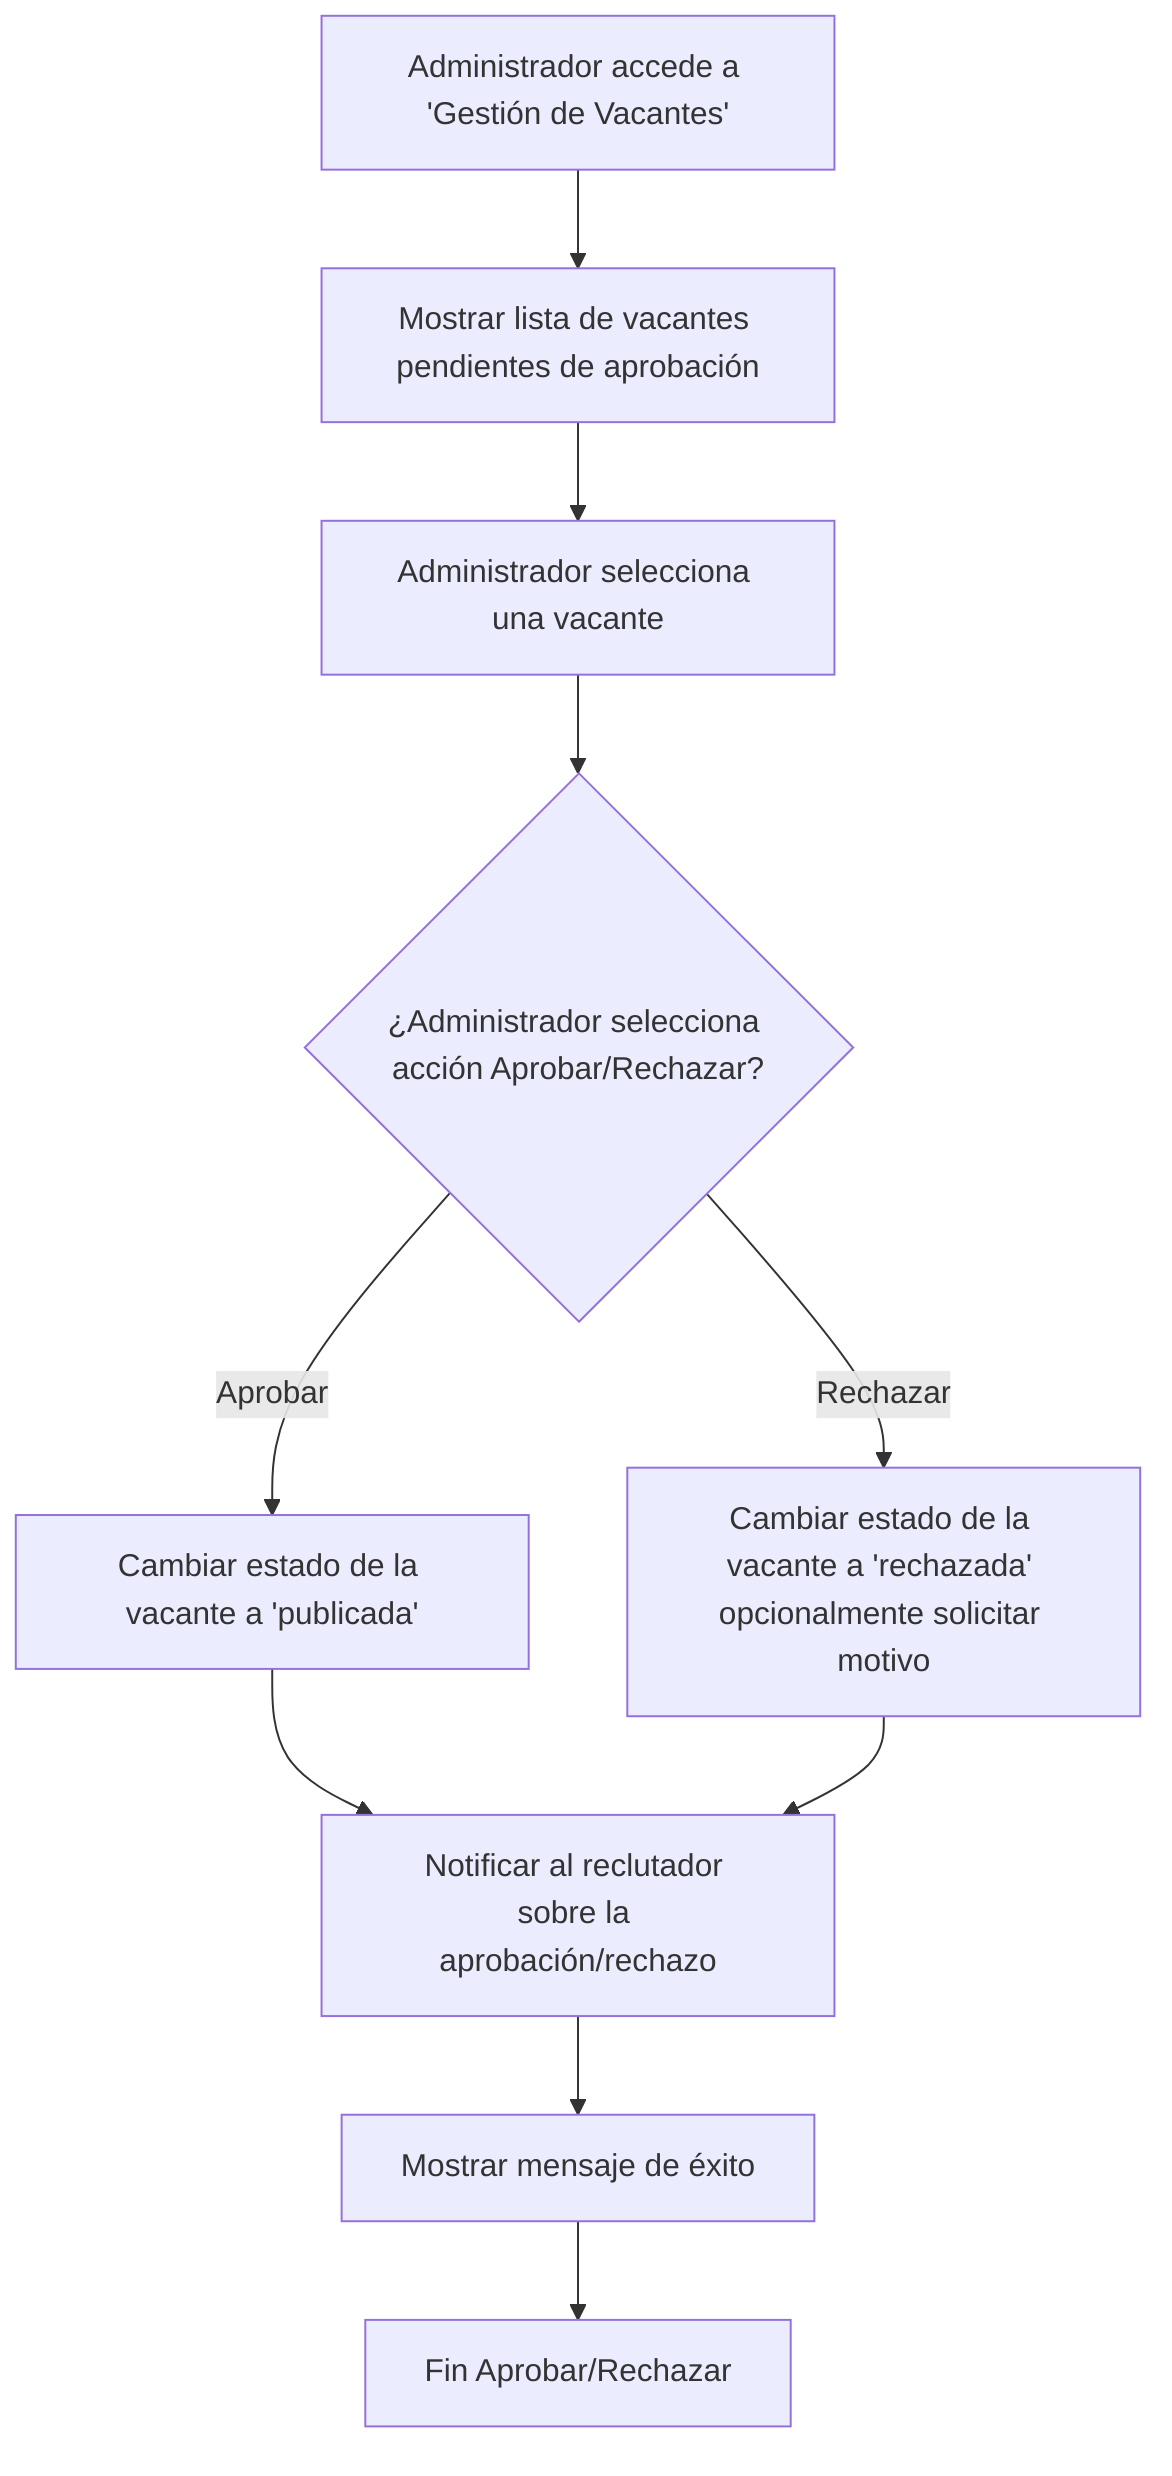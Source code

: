 graph TD
    A[Administrador accede a 'Gestión de Vacantes'] --> B[Mostrar lista de vacantes pendientes de aprobación];
    B --> C[Administrador selecciona una vacante];
    C --> D{¿Administrador selecciona acción Aprobar/Rechazar?};
    D -- Aprobar --> E[Cambiar estado de la vacante a 'publicada'];
    D -- Rechazar --> F[Cambiar estado de la vacante a 'rechazada' opcionalmente solicitar motivo];
    E --> G[Notificar al reclutador sobre la aprobación/rechazo];
    F --> G;
    G --> H[Mostrar mensaje de éxito];
    H --> I[Fin Aprobar/Rechazar];
